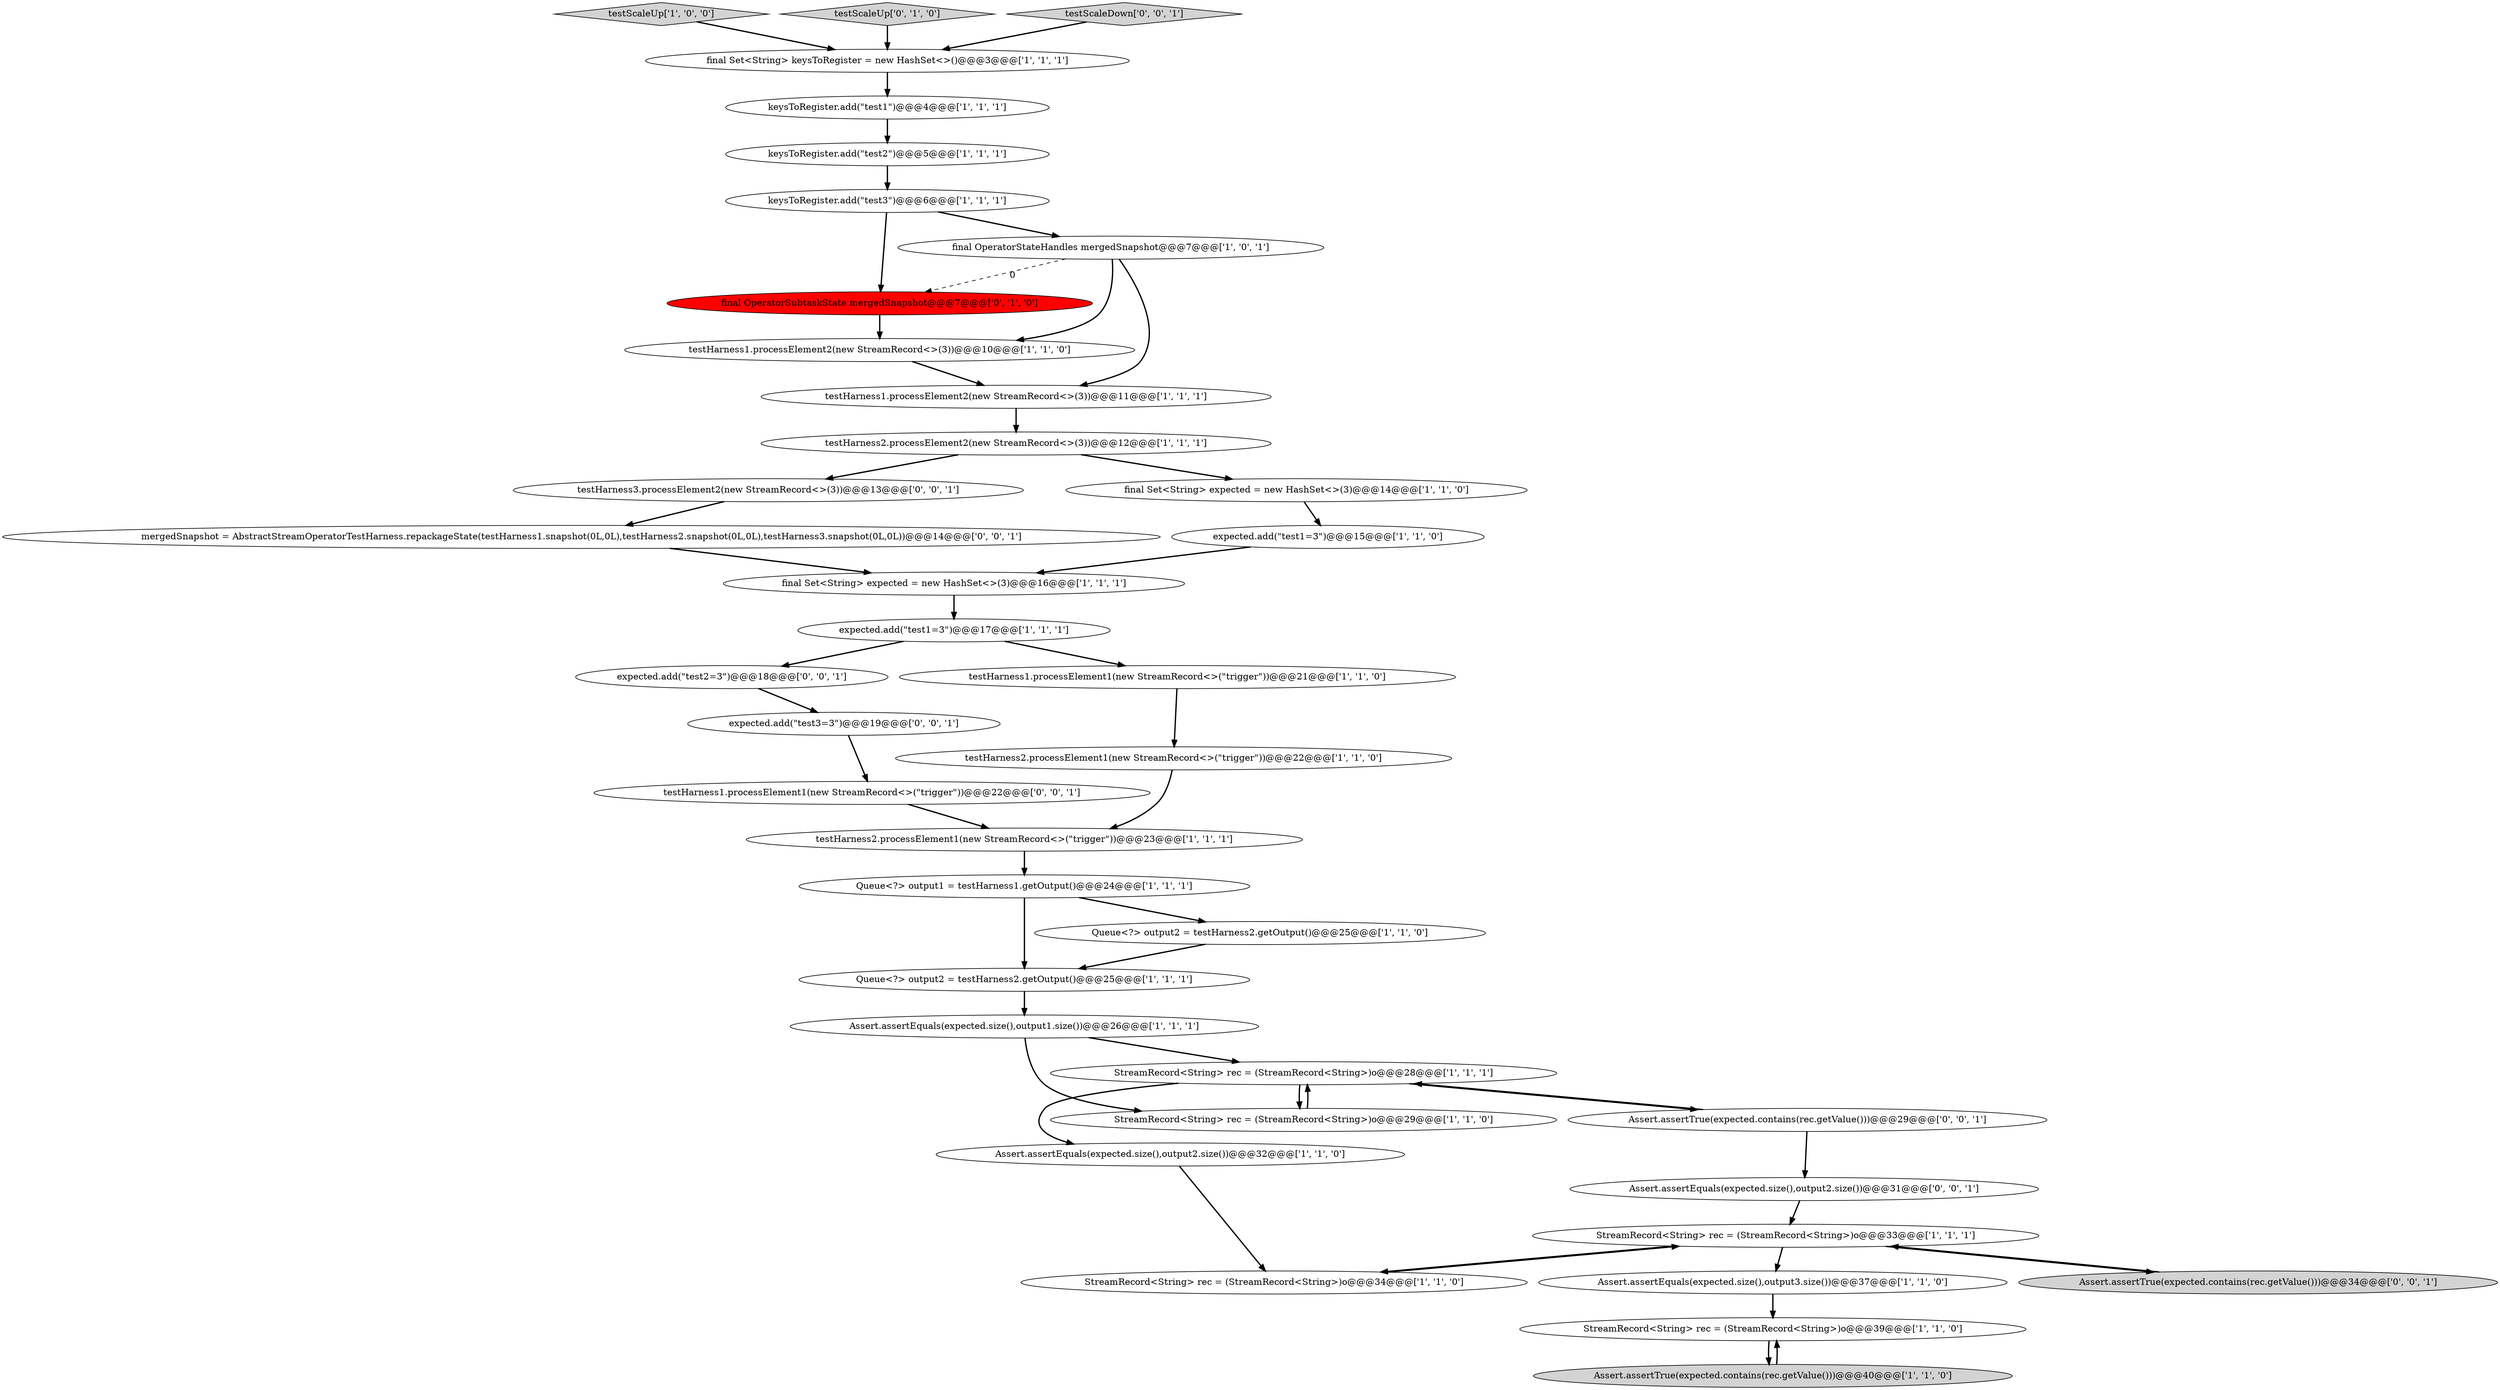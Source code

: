 digraph {
25 [style = filled, label = "StreamRecord<String> rec = (StreamRecord<String>)o@@@33@@@['1', '1', '1']", fillcolor = white, shape = ellipse image = "AAA0AAABBB1BBB"];
8 [style = filled, label = "final Set<String> expected = new HashSet<>(3)@@@16@@@['1', '1', '1']", fillcolor = white, shape = ellipse image = "AAA0AAABBB1BBB"];
7 [style = filled, label = "Queue<?> output1 = testHarness1.getOutput()@@@24@@@['1', '1', '1']", fillcolor = white, shape = ellipse image = "AAA0AAABBB1BBB"];
9 [style = filled, label = "Queue<?> output2 = testHarness2.getOutput()@@@25@@@['1', '1', '1']", fillcolor = white, shape = ellipse image = "AAA0AAABBB1BBB"];
24 [style = filled, label = "Assert.assertEquals(expected.size(),output3.size())@@@37@@@['1', '1', '0']", fillcolor = white, shape = ellipse image = "AAA0AAABBB1BBB"];
12 [style = filled, label = "testHarness1.processElement2(new StreamRecord<>(3))@@@11@@@['1', '1', '1']", fillcolor = white, shape = ellipse image = "AAA0AAABBB1BBB"];
3 [style = filled, label = "testHarness1.processElement1(new StreamRecord<>(\"trigger\"))@@@21@@@['1', '1', '0']", fillcolor = white, shape = ellipse image = "AAA0AAABBB1BBB"];
4 [style = filled, label = "keysToRegister.add(\"test1\")@@@4@@@['1', '1', '1']", fillcolor = white, shape = ellipse image = "AAA0AAABBB1BBB"];
38 [style = filled, label = "Assert.assertEquals(expected.size(),output2.size())@@@31@@@['0', '0', '1']", fillcolor = white, shape = ellipse image = "AAA0AAABBB3BBB"];
34 [style = filled, label = "mergedSnapshot = AbstractStreamOperatorTestHarness.repackageState(testHarness1.snapshot(0L,0L),testHarness2.snapshot(0L,0L),testHarness3.snapshot(0L,0L))@@@14@@@['0', '0', '1']", fillcolor = white, shape = ellipse image = "AAA0AAABBB3BBB"];
31 [style = filled, label = "testHarness1.processElement1(new StreamRecord<>(\"trigger\"))@@@22@@@['0', '0', '1']", fillcolor = white, shape = ellipse image = "AAA0AAABBB3BBB"];
16 [style = filled, label = "Queue<?> output2 = testHarness2.getOutput()@@@25@@@['1', '1', '0']", fillcolor = white, shape = ellipse image = "AAA0AAABBB1BBB"];
30 [style = filled, label = "expected.add(\"test2=3\")@@@18@@@['0', '0', '1']", fillcolor = white, shape = ellipse image = "AAA0AAABBB3BBB"];
37 [style = filled, label = "expected.add(\"test3=3\")@@@19@@@['0', '0', '1']", fillcolor = white, shape = ellipse image = "AAA0AAABBB3BBB"];
2 [style = filled, label = "keysToRegister.add(\"test3\")@@@6@@@['1', '1', '1']", fillcolor = white, shape = ellipse image = "AAA0AAABBB1BBB"];
19 [style = filled, label = "Assert.assertTrue(expected.contains(rec.getValue()))@@@40@@@['1', '1', '0']", fillcolor = lightgray, shape = ellipse image = "AAA0AAABBB1BBB"];
27 [style = filled, label = "StreamRecord<String> rec = (StreamRecord<String>)o@@@29@@@['1', '1', '0']", fillcolor = white, shape = ellipse image = "AAA0AAABBB1BBB"];
11 [style = filled, label = "final Set<String> expected = new HashSet<>(3)@@@14@@@['1', '1', '0']", fillcolor = white, shape = ellipse image = "AAA0AAABBB1BBB"];
6 [style = filled, label = "testScaleUp['1', '0', '0']", fillcolor = lightgray, shape = diamond image = "AAA0AAABBB1BBB"];
28 [style = filled, label = "final OperatorSubtaskState mergedSnapshot@@@7@@@['0', '1', '0']", fillcolor = red, shape = ellipse image = "AAA1AAABBB2BBB"];
22 [style = filled, label = "testHarness2.processElement2(new StreamRecord<>(3))@@@12@@@['1', '1', '1']", fillcolor = white, shape = ellipse image = "AAA0AAABBB1BBB"];
18 [style = filled, label = "testHarness2.processElement1(new StreamRecord<>(\"trigger\"))@@@22@@@['1', '1', '0']", fillcolor = white, shape = ellipse image = "AAA0AAABBB1BBB"];
32 [style = filled, label = "testHarness3.processElement2(new StreamRecord<>(3))@@@13@@@['0', '0', '1']", fillcolor = white, shape = ellipse image = "AAA0AAABBB3BBB"];
29 [style = filled, label = "testScaleUp['0', '1', '0']", fillcolor = lightgray, shape = diamond image = "AAA0AAABBB2BBB"];
10 [style = filled, label = "keysToRegister.add(\"test2\")@@@5@@@['1', '1', '1']", fillcolor = white, shape = ellipse image = "AAA0AAABBB1BBB"];
21 [style = filled, label = "testHarness1.processElement2(new StreamRecord<>(3))@@@10@@@['1', '1', '0']", fillcolor = white, shape = ellipse image = "AAA0AAABBB1BBB"];
1 [style = filled, label = "StreamRecord<String> rec = (StreamRecord<String>)o@@@34@@@['1', '1', '0']", fillcolor = white, shape = ellipse image = "AAA0AAABBB1BBB"];
5 [style = filled, label = "testHarness2.processElement1(new StreamRecord<>(\"trigger\"))@@@23@@@['1', '1', '1']", fillcolor = white, shape = ellipse image = "AAA0AAABBB1BBB"];
14 [style = filled, label = "Assert.assertEquals(expected.size(),output1.size())@@@26@@@['1', '1', '1']", fillcolor = white, shape = ellipse image = "AAA0AAABBB1BBB"];
20 [style = filled, label = "final Set<String> keysToRegister = new HashSet<>()@@@3@@@['1', '1', '1']", fillcolor = white, shape = ellipse image = "AAA0AAABBB1BBB"];
33 [style = filled, label = "Assert.assertTrue(expected.contains(rec.getValue()))@@@29@@@['0', '0', '1']", fillcolor = white, shape = ellipse image = "AAA0AAABBB3BBB"];
15 [style = filled, label = "Assert.assertEquals(expected.size(),output2.size())@@@32@@@['1', '1', '0']", fillcolor = white, shape = ellipse image = "AAA0AAABBB1BBB"];
36 [style = filled, label = "testScaleDown['0', '0', '1']", fillcolor = lightgray, shape = diamond image = "AAA0AAABBB3BBB"];
0 [style = filled, label = "StreamRecord<String> rec = (StreamRecord<String>)o@@@39@@@['1', '1', '0']", fillcolor = white, shape = ellipse image = "AAA0AAABBB1BBB"];
17 [style = filled, label = "final OperatorStateHandles mergedSnapshot@@@7@@@['1', '0', '1']", fillcolor = white, shape = ellipse image = "AAA0AAABBB1BBB"];
26 [style = filled, label = "StreamRecord<String> rec = (StreamRecord<String>)o@@@28@@@['1', '1', '1']", fillcolor = white, shape = ellipse image = "AAA0AAABBB1BBB"];
35 [style = filled, label = "Assert.assertTrue(expected.contains(rec.getValue()))@@@34@@@['0', '0', '1']", fillcolor = lightgray, shape = ellipse image = "AAA0AAABBB3BBB"];
23 [style = filled, label = "expected.add(\"test1=3\")@@@17@@@['1', '1', '1']", fillcolor = white, shape = ellipse image = "AAA0AAABBB1BBB"];
13 [style = filled, label = "expected.add(\"test1=3\")@@@15@@@['1', '1', '0']", fillcolor = white, shape = ellipse image = "AAA0AAABBB1BBB"];
2->17 [style = bold, label=""];
4->10 [style = bold, label=""];
25->1 [style = bold, label=""];
23->30 [style = bold, label=""];
8->23 [style = bold, label=""];
0->19 [style = bold, label=""];
24->0 [style = bold, label=""];
12->22 [style = bold, label=""];
31->5 [style = bold, label=""];
22->32 [style = bold, label=""];
23->3 [style = bold, label=""];
32->34 [style = bold, label=""];
34->8 [style = bold, label=""];
30->37 [style = bold, label=""];
25->35 [style = bold, label=""];
36->20 [style = bold, label=""];
19->0 [style = bold, label=""];
20->4 [style = bold, label=""];
33->26 [style = bold, label=""];
3->18 [style = bold, label=""];
21->12 [style = bold, label=""];
35->25 [style = bold, label=""];
6->20 [style = bold, label=""];
7->9 [style = bold, label=""];
14->26 [style = bold, label=""];
25->24 [style = bold, label=""];
26->27 [style = bold, label=""];
29->20 [style = bold, label=""];
17->28 [style = dashed, label="0"];
28->21 [style = bold, label=""];
17->12 [style = bold, label=""];
37->31 [style = bold, label=""];
15->1 [style = bold, label=""];
18->5 [style = bold, label=""];
11->13 [style = bold, label=""];
7->16 [style = bold, label=""];
26->15 [style = bold, label=""];
9->14 [style = bold, label=""];
38->25 [style = bold, label=""];
5->7 [style = bold, label=""];
33->38 [style = bold, label=""];
10->2 [style = bold, label=""];
14->27 [style = bold, label=""];
13->8 [style = bold, label=""];
26->33 [style = bold, label=""];
17->21 [style = bold, label=""];
1->25 [style = bold, label=""];
22->11 [style = bold, label=""];
16->9 [style = bold, label=""];
2->28 [style = bold, label=""];
27->26 [style = bold, label=""];
}
